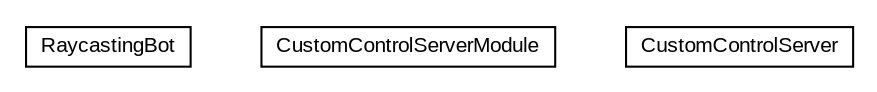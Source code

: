 #!/usr/local/bin/dot
#
# Class diagram 
# Generated by UMLGraph version 5.1 (http://www.umlgraph.org/)
#

digraph G {
	edge [fontname="arial",fontsize=10,labelfontname="arial",labelfontsize=10];
	node [fontname="arial",fontsize=10,shape=plaintext];
	nodesep=0.25;
	ranksep=0.5;
	// com.mycompany.utbotcontest.RaycastingBot
	c0 [label=<<table title="com.mycompany.utbotcontest.RaycastingBot" border="0" cellborder="1" cellspacing="0" cellpadding="2" port="p" href="./RaycastingBot.html">
		<tr><td><table border="0" cellspacing="0" cellpadding="1">
<tr><td align="center" balign="center"> RaycastingBot </td></tr>
		</table></td></tr>
		</table>>, fontname="arial", fontcolor="black", fontsize=10.0];
	// com.mycompany.utbotcontest.CustomControlServerModule
	c1 [label=<<table title="com.mycompany.utbotcontest.CustomControlServerModule" border="0" cellborder="1" cellspacing="0" cellpadding="2" port="p" href="./CustomControlServerModule.html">
		<tr><td><table border="0" cellspacing="0" cellpadding="1">
<tr><td align="center" balign="center"> CustomControlServerModule </td></tr>
		</table></td></tr>
		</table>>, fontname="arial", fontcolor="black", fontsize=10.0];
	// com.mycompany.utbotcontest.CustomControlServer
	c2 [label=<<table title="com.mycompany.utbotcontest.CustomControlServer" border="0" cellborder="1" cellspacing="0" cellpadding="2" port="p" href="./CustomControlServer.html">
		<tr><td><table border="0" cellspacing="0" cellpadding="1">
<tr><td align="center" balign="center"> CustomControlServer </td></tr>
		</table></td></tr>
		</table>>, fontname="arial", fontcolor="black", fontsize=10.0];
}

